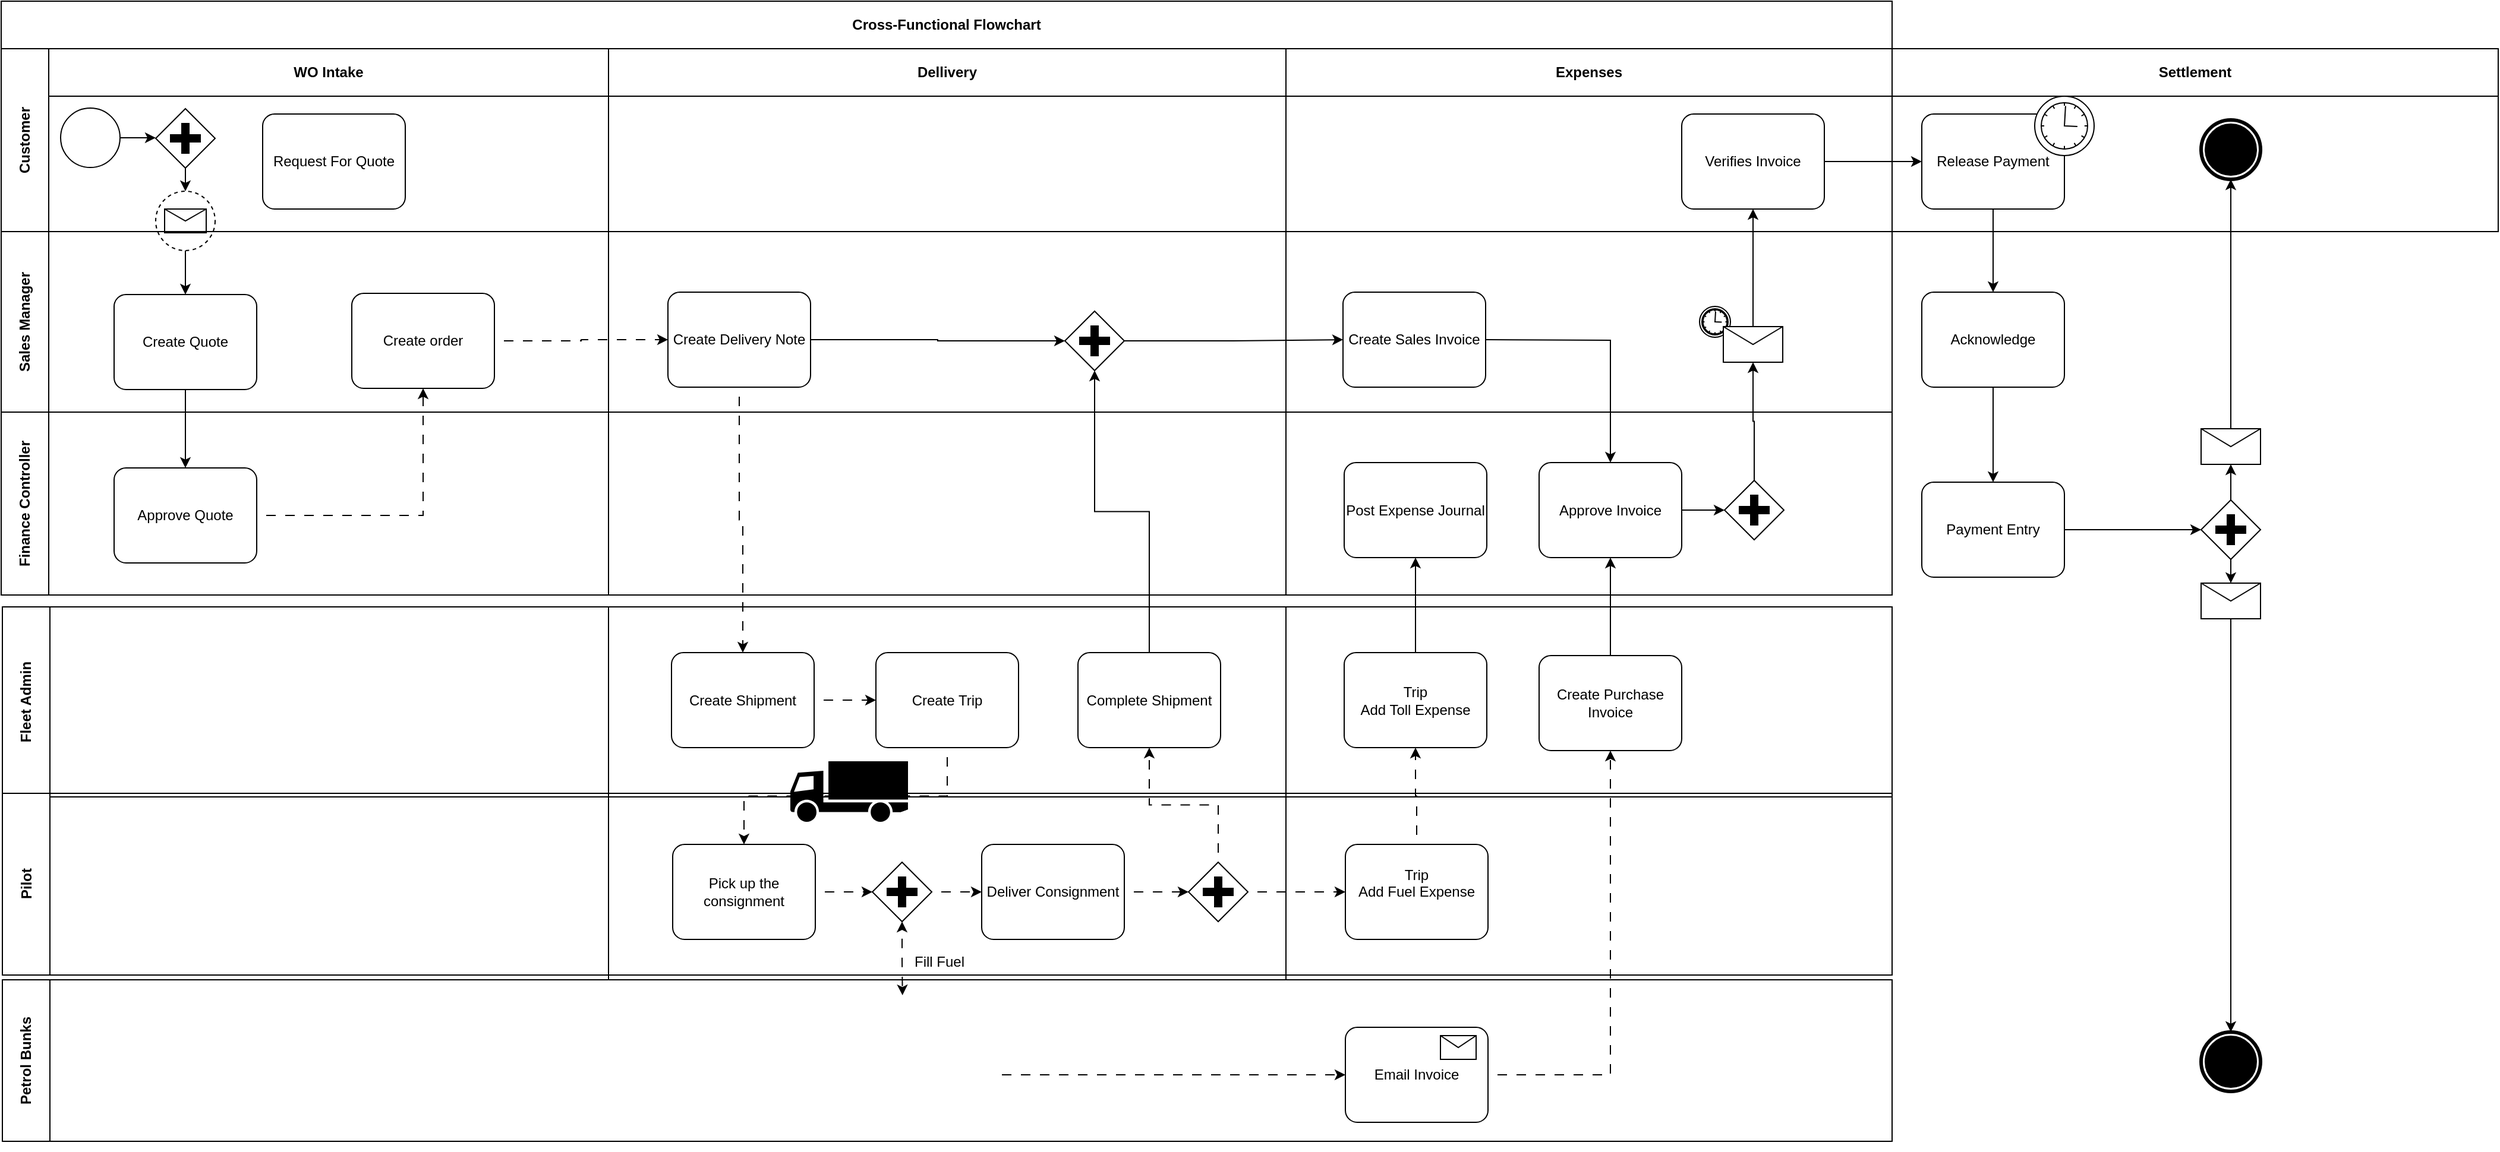 <mxfile version="20.2.2" type="github">
  <diagram id="KQCACBsiRu173Gl-Ky1V" name="Page-1">
    <mxGraphModel dx="1552" dy="877" grid="1" gridSize="10" guides="1" tooltips="1" connect="1" arrows="1" fold="1" page="1" pageScale="1" pageWidth="850" pageHeight="1100" math="0" shadow="0">
      <root>
        <mxCell id="0" />
        <mxCell id="1" parent="0" />
        <mxCell id="vWYxmfNiJoRv-lO960Dk-1" value="Cross-Functional Flowchart" style="shape=table;childLayout=tableLayout;rowLines=0;columnLines=0;startSize=40;html=1;whiteSpace=wrap;collapsible=0;recursiveResize=0;expand=0;pointerEvents=0;fontStyle=1;align=center;" parent="1" vertex="1">
          <mxGeometry x="9" y="50" width="1591" height="500" as="geometry" />
        </mxCell>
        <mxCell id="vWYxmfNiJoRv-lO960Dk-2" value="Customer" style="swimlane;horizontal=0;points=[[0,0.5],[1,0.5]];portConstraint=eastwest;startSize=40;html=1;whiteSpace=wrap;collapsible=0;recursiveResize=0;expand=0;pointerEvents=0;fontStyle=1" parent="vWYxmfNiJoRv-lO960Dk-1" vertex="1">
          <mxGeometry y="40" width="1591" height="154" as="geometry" />
        </mxCell>
        <mxCell id="vWYxmfNiJoRv-lO960Dk-3" value="WO Intake" style="swimlane;connectable=0;startSize=40;html=1;whiteSpace=wrap;collapsible=0;recursiveResize=0;expand=0;pointerEvents=0;" parent="vWYxmfNiJoRv-lO960Dk-2" vertex="1">
          <mxGeometry x="40" width="471" height="154" as="geometry">
            <mxRectangle width="471" height="154" as="alternateBounds" />
          </mxGeometry>
        </mxCell>
        <mxCell id="vWYxmfNiJoRv-lO960Dk-39" style="edgeStyle=orthogonalEdgeStyle;rounded=0;orthogonalLoop=1;jettySize=auto;html=1;exitX=1;exitY=0.5;exitDx=0;exitDy=0;exitPerimeter=0;entryX=0;entryY=0.5;entryDx=0;entryDy=0;entryPerimeter=0;" parent="vWYxmfNiJoRv-lO960Dk-3" source="vWYxmfNiJoRv-lO960Dk-14" target="vWYxmfNiJoRv-lO960Dk-15" edge="1">
          <mxGeometry relative="1" as="geometry" />
        </mxCell>
        <mxCell id="vWYxmfNiJoRv-lO960Dk-14" value="" style="points=[[0.145,0.145,0],[0.5,0,0],[0.855,0.145,0],[1,0.5,0],[0.855,0.855,0],[0.5,1,0],[0.145,0.855,0],[0,0.5,0]];shape=mxgraph.bpmn.event;html=1;verticalLabelPosition=bottom;labelBackgroundColor=#ffffff;verticalAlign=top;align=center;perimeter=ellipsePerimeter;outlineConnect=0;aspect=fixed;outline=standard;symbol=general;" parent="vWYxmfNiJoRv-lO960Dk-3" vertex="1">
          <mxGeometry x="10" y="50" width="50" height="50" as="geometry" />
        </mxCell>
        <mxCell id="vWYxmfNiJoRv-lO960Dk-15" value="" style="points=[[0.25,0.25,0],[0.5,0,0],[0.75,0.25,0],[1,0.5,0],[0.75,0.75,0],[0.5,1,0],[0.25,0.75,0],[0,0.5,0]];shape=mxgraph.bpmn.gateway2;html=1;verticalLabelPosition=bottom;labelBackgroundColor=#ffffff;verticalAlign=top;align=center;perimeter=rhombusPerimeter;outlineConnect=0;outline=none;symbol=none;gwType=parallel;" parent="vWYxmfNiJoRv-lO960Dk-3" vertex="1">
          <mxGeometry x="90" y="50.5" width="50" height="50" as="geometry" />
        </mxCell>
        <mxCell id="vWYxmfNiJoRv-lO960Dk-19" value="Request For Quote" style="points=[[0.25,0,0],[0.5,0,0],[0.75,0,0],[1,0.25,0],[1,0.5,0],[1,0.75,0],[0.75,1,0],[0.5,1,0],[0.25,1,0],[0,0.75,0],[0,0.5,0],[0,0.25,0]];shape=mxgraph.bpmn.task;whiteSpace=wrap;rectStyle=rounded;size=10;taskMarker=abstract;" parent="vWYxmfNiJoRv-lO960Dk-3" vertex="1">
          <mxGeometry x="180" y="55" width="120" height="80" as="geometry" />
        </mxCell>
        <mxCell id="vWYxmfNiJoRv-lO960Dk-17" value="" style="points=[[0.145,0.145,0],[0.5,0,0],[0.855,0.145,0],[1,0.5,0],[0.855,0.855,0],[0.5,1,0],[0.145,0.855,0],[0,0.5,0]];shape=mxgraph.bpmn.event;html=1;verticalLabelPosition=bottom;labelBackgroundColor=#ffffff;verticalAlign=top;align=center;perimeter=ellipsePerimeter;outlineConnect=0;aspect=fixed;outline=eventNonint;symbol=message;" parent="vWYxmfNiJoRv-lO960Dk-3" vertex="1">
          <mxGeometry x="90" y="120" width="50" height="50" as="geometry" />
        </mxCell>
        <mxCell id="vWYxmfNiJoRv-lO960Dk-20" style="edgeStyle=orthogonalEdgeStyle;rounded=0;orthogonalLoop=1;jettySize=auto;html=1;exitX=0.5;exitY=1;exitDx=0;exitDy=0;exitPerimeter=0;entryX=0.5;entryY=0;entryDx=0;entryDy=0;entryPerimeter=0;" parent="vWYxmfNiJoRv-lO960Dk-3" source="vWYxmfNiJoRv-lO960Dk-15" target="vWYxmfNiJoRv-lO960Dk-17" edge="1">
          <mxGeometry relative="1" as="geometry" />
        </mxCell>
        <mxCell id="vWYxmfNiJoRv-lO960Dk-4" value="Dellivery" style="swimlane;connectable=0;startSize=40;html=1;whiteSpace=wrap;collapsible=0;recursiveResize=0;expand=0;pointerEvents=0;" parent="vWYxmfNiJoRv-lO960Dk-2" vertex="1">
          <mxGeometry x="511" width="570" height="154" as="geometry">
            <mxRectangle width="570" height="154" as="alternateBounds" />
          </mxGeometry>
        </mxCell>
        <mxCell id="vWYxmfNiJoRv-lO960Dk-5" value="Expenses" style="swimlane;connectable=0;startSize=40;html=1;whiteSpace=wrap;collapsible=0;recursiveResize=0;expand=0;pointerEvents=0;" parent="vWYxmfNiJoRv-lO960Dk-2" vertex="1">
          <mxGeometry x="1081" width="510" height="154" as="geometry">
            <mxRectangle width="510" height="154" as="alternateBounds" />
          </mxGeometry>
        </mxCell>
        <mxCell id="uZMhd9_ub29U1fFuiPze-58" value="Verifies Invoice" style="points=[[0.25,0,0],[0.5,0,0],[0.75,0,0],[1,0.25,0],[1,0.5,0],[1,0.75,0],[0.75,1,0],[0.5,1,0],[0.25,1,0],[0,0.75,0],[0,0.5,0],[0,0.25,0]];shape=mxgraph.bpmn.task;whiteSpace=wrap;rectStyle=rounded;size=10;taskMarker=abstract;" vertex="1" parent="vWYxmfNiJoRv-lO960Dk-5">
          <mxGeometry x="333" y="55" width="120" height="80" as="geometry" />
        </mxCell>
        <mxCell id="vWYxmfNiJoRv-lO960Dk-6" value="Sales Manager" style="swimlane;horizontal=0;points=[[0,0.5],[1,0.5]];portConstraint=eastwest;startSize=40;html=1;whiteSpace=wrap;collapsible=0;recursiveResize=0;expand=0;pointerEvents=0;" parent="vWYxmfNiJoRv-lO960Dk-1" vertex="1">
          <mxGeometry y="194" width="1591" height="152" as="geometry" />
        </mxCell>
        <mxCell id="vWYxmfNiJoRv-lO960Dk-7" value="" style="swimlane;connectable=0;startSize=0;html=1;whiteSpace=wrap;collapsible=0;recursiveResize=0;expand=0;pointerEvents=0;" parent="vWYxmfNiJoRv-lO960Dk-6" vertex="1">
          <mxGeometry x="40" width="471" height="152" as="geometry">
            <mxRectangle width="471" height="152" as="alternateBounds" />
          </mxGeometry>
        </mxCell>
        <mxCell id="vWYxmfNiJoRv-lO960Dk-21" value="Create Quote" style="points=[[0.25,0,0],[0.5,0,0],[0.75,0,0],[1,0.25,0],[1,0.5,0],[1,0.75,0],[0.75,1,0],[0.5,1,0],[0.25,1,0],[0,0.75,0],[0,0.5,0],[0,0.25,0]];shape=mxgraph.bpmn.task;whiteSpace=wrap;rectStyle=rounded;size=10;taskMarker=abstract;" parent="vWYxmfNiJoRv-lO960Dk-7" vertex="1">
          <mxGeometry x="55" y="53" width="120" height="80" as="geometry" />
        </mxCell>
        <mxCell id="vWYxmfNiJoRv-lO960Dk-27" value="Create order" style="points=[[0.25,0,0],[0.5,0,0],[0.75,0,0],[1,0.25,0],[1,0.5,0],[1,0.75,0],[0.75,1,0],[0.5,1,0],[0.25,1,0],[0,0.75,0],[0,0.5,0],[0,0.25,0]];shape=mxgraph.bpmn.task;whiteSpace=wrap;rectStyle=rounded;size=10;taskMarker=abstract;" parent="vWYxmfNiJoRv-lO960Dk-7" vertex="1">
          <mxGeometry x="255" y="52" width="120" height="80" as="geometry" />
        </mxCell>
        <mxCell id="vWYxmfNiJoRv-lO960Dk-8" value="" style="swimlane;connectable=0;startSize=0;html=1;whiteSpace=wrap;collapsible=0;recursiveResize=0;expand=0;pointerEvents=0;" parent="vWYxmfNiJoRv-lO960Dk-6" vertex="1">
          <mxGeometry x="511" width="570" height="152" as="geometry">
            <mxRectangle width="570" height="152" as="alternateBounds" />
          </mxGeometry>
        </mxCell>
        <mxCell id="uZMhd9_ub29U1fFuiPze-42" style="edgeStyle=orthogonalEdgeStyle;rounded=0;orthogonalLoop=1;jettySize=auto;html=1;exitX=1;exitY=0.5;exitDx=0;exitDy=0;exitPerimeter=0;entryX=0;entryY=0.5;entryDx=0;entryDy=0;entryPerimeter=0;startArrow=none;startFill=0;" edge="1" parent="vWYxmfNiJoRv-lO960Dk-8" source="vWYxmfNiJoRv-lO960Dk-29" target="uZMhd9_ub29U1fFuiPze-40">
          <mxGeometry relative="1" as="geometry" />
        </mxCell>
        <mxCell id="vWYxmfNiJoRv-lO960Dk-29" value="Create Delivery Note" style="points=[[0.25,0,0],[0.5,0,0],[0.75,0,0],[1,0.25,0],[1,0.5,0],[1,0.75,0],[0.75,1,0],[0.5,1,0],[0.25,1,0],[0,0.75,0],[0,0.5,0],[0,0.25,0]];shape=mxgraph.bpmn.task;whiteSpace=wrap;rectStyle=rounded;size=10;taskMarker=abstract;" parent="vWYxmfNiJoRv-lO960Dk-8" vertex="1">
          <mxGeometry x="50" y="51" width="120" height="80" as="geometry" />
        </mxCell>
        <mxCell id="uZMhd9_ub29U1fFuiPze-40" value="" style="points=[[0.25,0.25,0],[0.5,0,0],[0.75,0.25,0],[1,0.5,0],[0.75,0.75,0],[0.5,1,0],[0.25,0.75,0],[0,0.5,0]];shape=mxgraph.bpmn.gateway2;html=1;verticalLabelPosition=bottom;labelBackgroundColor=#ffffff;verticalAlign=top;align=center;perimeter=rhombusPerimeter;outlineConnect=0;outline=none;symbol=none;gwType=parallel;" vertex="1" parent="vWYxmfNiJoRv-lO960Dk-8">
          <mxGeometry x="384" y="67" width="50" height="50" as="geometry" />
        </mxCell>
        <mxCell id="vWYxmfNiJoRv-lO960Dk-9" value="" style="swimlane;connectable=0;startSize=0;html=1;whiteSpace=wrap;collapsible=0;recursiveResize=0;expand=0;pointerEvents=0;" parent="vWYxmfNiJoRv-lO960Dk-6" vertex="1">
          <mxGeometry x="1081" width="510" height="152" as="geometry">
            <mxRectangle width="510" height="152" as="alternateBounds" />
          </mxGeometry>
        </mxCell>
        <mxCell id="uZMhd9_ub29U1fFuiPze-52" value="" style="points=[[0.145,0.145,0],[0.5,0,0],[0.855,0.145,0],[1,0.5,0],[0.855,0.855,0],[0.5,1,0],[0.145,0.855,0],[0,0.5,0]];shape=mxgraph.bpmn.event;html=1;verticalLabelPosition=bottom;labelBackgroundColor=#ffffff;verticalAlign=top;align=center;perimeter=ellipsePerimeter;outlineConnect=0;aspect=fixed;outline=catching;symbol=timer;" vertex="1" parent="vWYxmfNiJoRv-lO960Dk-9">
          <mxGeometry x="348" y="63" width="26" height="26" as="geometry" />
        </mxCell>
        <mxCell id="uZMhd9_ub29U1fFuiPze-56" value="" style="shape=message;html=1;whiteSpace=wrap;html=1;outlineConnect=0;" vertex="1" parent="vWYxmfNiJoRv-lO960Dk-9">
          <mxGeometry x="368" y="80" width="50" height="30" as="geometry" />
        </mxCell>
        <mxCell id="vWYxmfNiJoRv-lO960Dk-30" value="" style="edgeStyle=orthogonalEdgeStyle;rounded=0;orthogonalLoop=1;jettySize=auto;html=1;flowAnimation=1;" parent="vWYxmfNiJoRv-lO960Dk-6" source="vWYxmfNiJoRv-lO960Dk-27" target="vWYxmfNiJoRv-lO960Dk-29" edge="1">
          <mxGeometry relative="1" as="geometry" />
        </mxCell>
        <mxCell id="vWYxmfNiJoRv-lO960Dk-10" value="Finance Controller" style="swimlane;horizontal=0;points=[[0,0.5],[1,0.5]];portConstraint=eastwest;startSize=40;html=1;whiteSpace=wrap;collapsible=0;recursiveResize=0;expand=0;pointerEvents=0;" parent="vWYxmfNiJoRv-lO960Dk-1" vertex="1">
          <mxGeometry y="346" width="1591" height="154" as="geometry" />
        </mxCell>
        <mxCell id="vWYxmfNiJoRv-lO960Dk-11" value="" style="swimlane;connectable=0;startSize=0;html=1;whiteSpace=wrap;collapsible=0;recursiveResize=0;expand=0;pointerEvents=0;" parent="vWYxmfNiJoRv-lO960Dk-10" vertex="1">
          <mxGeometry x="40" width="471" height="154" as="geometry">
            <mxRectangle width="471" height="154" as="alternateBounds" />
          </mxGeometry>
        </mxCell>
        <mxCell id="vWYxmfNiJoRv-lO960Dk-24" value="Approve Quote" style="points=[[0.25,0,0],[0.5,0,0],[0.75,0,0],[1,0.25,0],[1,0.5,0],[1,0.75,0],[0.75,1,0],[0.5,1,0],[0.25,1,0],[0,0.75,0],[0,0.5,0],[0,0.25,0]];shape=mxgraph.bpmn.task;whiteSpace=wrap;rectStyle=rounded;size=10;taskMarker=abstract;" parent="vWYxmfNiJoRv-lO960Dk-11" vertex="1">
          <mxGeometry x="55" y="47" width="120" height="80" as="geometry" />
        </mxCell>
        <mxCell id="vWYxmfNiJoRv-lO960Dk-12" value="" style="swimlane;connectable=0;startSize=0;html=1;whiteSpace=wrap;collapsible=0;recursiveResize=0;expand=0;pointerEvents=0;" parent="vWYxmfNiJoRv-lO960Dk-10" vertex="1">
          <mxGeometry x="511" width="570" height="154" as="geometry">
            <mxRectangle width="570" height="154" as="alternateBounds" />
          </mxGeometry>
        </mxCell>
        <mxCell id="vWYxmfNiJoRv-lO960Dk-13" value="" style="swimlane;connectable=0;startSize=0;html=1;whiteSpace=wrap;collapsible=0;recursiveResize=0;expand=0;pointerEvents=0;" parent="vWYxmfNiJoRv-lO960Dk-10" vertex="1">
          <mxGeometry x="1081" width="510" height="154" as="geometry">
            <mxRectangle width="510" height="154" as="alternateBounds" />
          </mxGeometry>
        </mxCell>
        <mxCell id="uZMhd9_ub29U1fFuiPze-54" style="edgeStyle=orthogonalEdgeStyle;rounded=0;orthogonalLoop=1;jettySize=auto;html=1;exitX=1;exitY=0.5;exitDx=0;exitDy=0;exitPerimeter=0;entryX=0;entryY=0.5;entryDx=0;entryDy=0;entryPerimeter=0;startArrow=none;startFill=0;" edge="1" parent="vWYxmfNiJoRv-lO960Dk-13" source="uZMhd9_ub29U1fFuiPze-33" target="uZMhd9_ub29U1fFuiPze-53">
          <mxGeometry relative="1" as="geometry" />
        </mxCell>
        <mxCell id="uZMhd9_ub29U1fFuiPze-33" value="Approve Invoice" style="points=[[0.25,0,0],[0.5,0,0],[0.75,0,0],[1,0.25,0],[1,0.5,0],[1,0.75,0],[0.75,1,0],[0.5,1,0],[0.25,1,0],[0,0.75,0],[0,0.5,0],[0,0.25,0]];shape=mxgraph.bpmn.task;whiteSpace=wrap;rectStyle=rounded;size=10;taskMarker=abstract;" vertex="1" parent="vWYxmfNiJoRv-lO960Dk-13">
          <mxGeometry x="213" y="42.5" width="120" height="80" as="geometry" />
        </mxCell>
        <mxCell id="uZMhd9_ub29U1fFuiPze-48" value="" style="shape=image;html=1;verticalAlign=top;verticalLabelPosition=bottom;labelBackgroundColor=#ffffff;imageAspect=0;aspect=fixed;image=https://cdn4.iconfinder.com/data/icons/ui-office/512/User_Interface-50-128.png" vertex="1" parent="vWYxmfNiJoRv-lO960Dk-13">
          <mxGeometry x="296" y="47" width="27" height="27" as="geometry" />
        </mxCell>
        <mxCell id="uZMhd9_ub29U1fFuiPze-53" value="" style="points=[[0.25,0.25,0],[0.5,0,0],[0.75,0.25,0],[1,0.5,0],[0.75,0.75,0],[0.5,1,0],[0.25,0.75,0],[0,0.5,0]];shape=mxgraph.bpmn.gateway2;html=1;verticalLabelPosition=bottom;labelBackgroundColor=#ffffff;verticalAlign=top;align=center;perimeter=rhombusPerimeter;outlineConnect=0;outline=none;symbol=none;gwType=parallel;" vertex="1" parent="vWYxmfNiJoRv-lO960Dk-13">
          <mxGeometry x="369" y="57.5" width="50" height="50" as="geometry" />
        </mxCell>
        <mxCell id="vWYxmfNiJoRv-lO960Dk-28" value="" style="edgeStyle=orthogonalEdgeStyle;rounded=0;orthogonalLoop=1;jettySize=auto;html=1;fixDash=0;flowAnimation=1;" parent="vWYxmfNiJoRv-lO960Dk-1" source="vWYxmfNiJoRv-lO960Dk-24" target="vWYxmfNiJoRv-lO960Dk-27" edge="1">
          <mxGeometry relative="1" as="geometry" />
        </mxCell>
        <mxCell id="vWYxmfNiJoRv-lO960Dk-31" style="edgeStyle=orthogonalEdgeStyle;rounded=0;orthogonalLoop=1;jettySize=auto;html=1;exitX=0.5;exitY=1;exitDx=0;exitDy=0;exitPerimeter=0;entryX=0.5;entryY=0;entryDx=0;entryDy=0;entryPerimeter=0;" parent="vWYxmfNiJoRv-lO960Dk-1" source="vWYxmfNiJoRv-lO960Dk-21" target="vWYxmfNiJoRv-lO960Dk-24" edge="1">
          <mxGeometry relative="1" as="geometry" />
        </mxCell>
        <mxCell id="vWYxmfNiJoRv-lO960Dk-38" style="edgeStyle=orthogonalEdgeStyle;rounded=0;orthogonalLoop=1;jettySize=auto;html=1;exitX=0.5;exitY=1;exitDx=0;exitDy=0;exitPerimeter=0;entryX=0.5;entryY=0;entryDx=0;entryDy=0;entryPerimeter=0;" parent="vWYxmfNiJoRv-lO960Dk-1" source="vWYxmfNiJoRv-lO960Dk-17" target="vWYxmfNiJoRv-lO960Dk-21" edge="1">
          <mxGeometry relative="1" as="geometry" />
        </mxCell>
        <mxCell id="uZMhd9_ub29U1fFuiPze-57" style="edgeStyle=orthogonalEdgeStyle;rounded=0;orthogonalLoop=1;jettySize=auto;html=1;exitX=0.5;exitY=0;exitDx=0;exitDy=0;exitPerimeter=0;entryX=0.5;entryY=1;entryDx=0;entryDy=0;startArrow=none;startFill=0;" edge="1" parent="vWYxmfNiJoRv-lO960Dk-1" source="uZMhd9_ub29U1fFuiPze-53" target="uZMhd9_ub29U1fFuiPze-56">
          <mxGeometry relative="1" as="geometry" />
        </mxCell>
        <mxCell id="uZMhd9_ub29U1fFuiPze-59" style="edgeStyle=orthogonalEdgeStyle;rounded=0;orthogonalLoop=1;jettySize=auto;html=1;exitX=0.5;exitY=0;exitDx=0;exitDy=0;entryX=0.5;entryY=1;entryDx=0;entryDy=0;entryPerimeter=0;startArrow=none;startFill=0;" edge="1" parent="vWYxmfNiJoRv-lO960Dk-1" source="uZMhd9_ub29U1fFuiPze-56" target="uZMhd9_ub29U1fFuiPze-58">
          <mxGeometry relative="1" as="geometry" />
        </mxCell>
        <mxCell id="vWYxmfNiJoRv-lO960Dk-32" value="Fleet Admin" style="swimlane;horizontal=0;points=[[0,0.5],[1,0.5]];portConstraint=eastwest;startSize=40;html=1;whiteSpace=wrap;collapsible=0;recursiveResize=0;expand=0;pointerEvents=0;" parent="1" vertex="1">
          <mxGeometry x="10" y="560" width="1590" height="160" as="geometry" />
        </mxCell>
        <mxCell id="vWYxmfNiJoRv-lO960Dk-35" value="" style="swimlane;connectable=0;startSize=0;html=1;whiteSpace=wrap;collapsible=0;recursiveResize=0;expand=0;pointerEvents=0;" parent="vWYxmfNiJoRv-lO960Dk-32" vertex="1">
          <mxGeometry x="510" width="570" height="157" as="geometry">
            <mxRectangle width="396" height="157" as="alternateBounds" />
          </mxGeometry>
        </mxCell>
        <mxCell id="vWYxmfNiJoRv-lO960Dk-34" value="Create Shipment" style="points=[[0.25,0,0],[0.5,0,0],[0.75,0,0],[1,0.25,0],[1,0.5,0],[1,0.75,0],[0.75,1,0],[0.5,1,0],[0.25,1,0],[0,0.75,0],[0,0.5,0],[0,0.25,0]];shape=mxgraph.bpmn.task;whiteSpace=wrap;rectStyle=rounded;size=10;taskMarker=abstract;" parent="vWYxmfNiJoRv-lO960Dk-35" vertex="1">
          <mxGeometry x="53" y="38.5" width="120" height="80" as="geometry" />
        </mxCell>
        <mxCell id="uZMhd9_ub29U1fFuiPze-6" value="" style="shape=mxgraph.signs.transportation.truck_1;html=1;pointerEvents=1;fillColor=#000000;strokeColor=none;verticalLabelPosition=bottom;verticalAlign=top;align=center;" vertex="1" parent="vWYxmfNiJoRv-lO960Dk-35">
          <mxGeometry x="153" y="130" width="99" height="51" as="geometry" />
        </mxCell>
        <mxCell id="vWYxmfNiJoRv-lO960Dk-40" value="Create Trip" style="points=[[0.25,0,0],[0.5,0,0],[0.75,0,0],[1,0.25,0],[1,0.5,0],[1,0.75,0],[0.75,1,0],[0.5,1,0],[0.25,1,0],[0,0.75,0],[0,0.5,0],[0,0.25,0]];shape=mxgraph.bpmn.task;whiteSpace=wrap;rectStyle=rounded;size=10;taskMarker=abstract;" parent="vWYxmfNiJoRv-lO960Dk-35" vertex="1">
          <mxGeometry x="225" y="38.5" width="120" height="80" as="geometry" />
        </mxCell>
        <mxCell id="vWYxmfNiJoRv-lO960Dk-41" value="" style="edgeStyle=orthogonalEdgeStyle;rounded=0;orthogonalLoop=1;jettySize=auto;html=1;flowAnimation=1;" parent="vWYxmfNiJoRv-lO960Dk-35" source="vWYxmfNiJoRv-lO960Dk-34" target="vWYxmfNiJoRv-lO960Dk-40" edge="1">
          <mxGeometry relative="1" as="geometry" />
        </mxCell>
        <mxCell id="uZMhd9_ub29U1fFuiPze-12" value="Complete Shipment" style="points=[[0.25,0,0],[0.5,0,0],[0.75,0,0],[1,0.25,0],[1,0.5,0],[1,0.75,0],[0.75,1,0],[0.5,1,0],[0.25,1,0],[0,0.75,0],[0,0.5,0],[0,0.25,0]];shape=mxgraph.bpmn.task;whiteSpace=wrap;rectStyle=rounded;size=10;taskMarker=abstract;" vertex="1" parent="vWYxmfNiJoRv-lO960Dk-35">
          <mxGeometry x="395" y="38.5" width="120" height="80" as="geometry" />
        </mxCell>
        <mxCell id="uZMhd9_ub29U1fFuiPze-8" value="" style="shape=image;html=1;verticalAlign=top;verticalLabelPosition=bottom;labelBackgroundColor=#ffffff;imageAspect=0;aspect=fixed;image=https://cdn4.iconfinder.com/data/icons/app-custom-ui-1/48/Check_circle-128.png" vertex="1" parent="vWYxmfNiJoRv-lO960Dk-35">
          <mxGeometry x="474.5" y="45" width="26.5" height="26.5" as="geometry" />
        </mxCell>
        <mxCell id="uZMhd9_ub29U1fFuiPze-25" value="Create Purchase Invoice" style="points=[[0.25,0,0],[0.5,0,0],[0.75,0,0],[1,0.25,0],[1,0.5,0],[1,0.75,0],[0.75,1,0],[0.5,1,0],[0.25,1,0],[0,0.75,0],[0,0.5,0],[0,0.25,0]];shape=mxgraph.bpmn.task;whiteSpace=wrap;rectStyle=rounded;size=10;taskMarker=abstract;" vertex="1" parent="vWYxmfNiJoRv-lO960Dk-32">
          <mxGeometry x="1293" y="41" width="120" height="80" as="geometry" />
        </mxCell>
        <mxCell id="uZMhd9_ub29U1fFuiPze-29" value="" style="shape=image;html=1;verticalAlign=top;verticalLabelPosition=bottom;labelBackgroundColor=#ffffff;imageAspect=0;aspect=fixed;image=https://cdn0.iconfinder.com/data/icons/basic-e-commerce-line-color/48/Receipt-128.png" vertex="1" parent="vWYxmfNiJoRv-lO960Dk-32">
          <mxGeometry x="1370" y="41" width="31" height="31" as="geometry" />
        </mxCell>
        <mxCell id="uZMhd9_ub29U1fFuiPze-30" value="Trip&#xa;Add Toll Expense" style="points=[[0.25,0,0],[0.5,0,0],[0.75,0,0],[1,0.25,0],[1,0.5,0],[1,0.75,0],[0.75,1,0],[0.5,1,0],[0.25,1,0],[0,0.75,0],[0,0.5,0],[0,0.25,0]];shape=mxgraph.bpmn.task;whiteSpace=wrap;rectStyle=rounded;size=10;taskMarker=abstract;" vertex="1" parent="vWYxmfNiJoRv-lO960Dk-32">
          <mxGeometry x="1129" y="38.5" width="120" height="80" as="geometry" />
        </mxCell>
        <mxCell id="uZMhd9_ub29U1fFuiPze-47" value="" style="shape=image;html=1;verticalAlign=top;verticalLabelPosition=bottom;labelBackgroundColor=#ffffff;imageAspect=0;aspect=fixed;image=https://cdn0.iconfinder.com/data/icons/google-material-design-3-0/48/ic_toll_48px-128.png" vertex="1" parent="vWYxmfNiJoRv-lO960Dk-32">
          <mxGeometry x="1213" y="41" width="29" height="29" as="geometry" />
        </mxCell>
        <mxCell id="vWYxmfNiJoRv-lO960Dk-37" style="edgeStyle=orthogonalEdgeStyle;rounded=0;orthogonalLoop=1;jettySize=auto;html=1;exitX=0.5;exitY=1;exitDx=0;exitDy=0;exitPerimeter=0;entryX=0.5;entryY=0;entryDx=0;entryDy=0;entryPerimeter=0;flowAnimation=1;" parent="1" source="vWYxmfNiJoRv-lO960Dk-29" target="vWYxmfNiJoRv-lO960Dk-34" edge="1">
          <mxGeometry relative="1" as="geometry" />
        </mxCell>
        <mxCell id="vWYxmfNiJoRv-lO960Dk-48" style="edgeStyle=orthogonalEdgeStyle;rounded=0;orthogonalLoop=1;jettySize=auto;html=1;exitX=0.5;exitY=1;exitDx=0;exitDy=0;exitPerimeter=0;entryX=0.5;entryY=0;entryDx=0;entryDy=0;entryPerimeter=0;flowAnimation=1;" parent="1" source="vWYxmfNiJoRv-lO960Dk-40" target="vWYxmfNiJoRv-lO960Dk-46" edge="1">
          <mxGeometry relative="1" as="geometry" />
        </mxCell>
        <mxCell id="vWYxmfNiJoRv-lO960Dk-43" value="Pilot" style="swimlane;horizontal=0;points=[[0,0.5],[1,0.5]];portConstraint=eastwest;startSize=40;html=1;whiteSpace=wrap;collapsible=0;recursiveResize=0;expand=0;pointerEvents=0;" parent="1" vertex="1">
          <mxGeometry x="10" y="717" width="1590" height="153" as="geometry" />
        </mxCell>
        <mxCell id="vWYxmfNiJoRv-lO960Dk-45" value="" style="swimlane;connectable=0;startSize=0;html=1;whiteSpace=wrap;collapsible=0;recursiveResize=0;expand=0;pointerEvents=0;" parent="vWYxmfNiJoRv-lO960Dk-43" vertex="1">
          <mxGeometry x="510" width="570" height="157" as="geometry">
            <mxRectangle width="396" height="157" as="alternateBounds" />
          </mxGeometry>
        </mxCell>
        <mxCell id="uZMhd9_ub29U1fFuiPze-3" style="edgeStyle=orthogonalEdgeStyle;rounded=0;orthogonalLoop=1;jettySize=auto;html=1;exitX=1;exitY=0.5;exitDx=0;exitDy=0;exitPerimeter=0;entryX=0;entryY=0.5;entryDx=0;entryDy=0;entryPerimeter=0;flowAnimation=1;" edge="1" parent="vWYxmfNiJoRv-lO960Dk-45" source="vWYxmfNiJoRv-lO960Dk-46" target="uZMhd9_ub29U1fFuiPze-1">
          <mxGeometry relative="1" as="geometry" />
        </mxCell>
        <mxCell id="vWYxmfNiJoRv-lO960Dk-46" value="Pick up the consignment" style="points=[[0.25,0,0],[0.5,0,0],[0.75,0,0],[1,0.25,0],[1,0.5,0],[1,0.75,0],[0.75,1,0],[0.5,1,0],[0.25,1,0],[0,0.75,0],[0,0.5,0],[0,0.25,0]];shape=mxgraph.bpmn.task;whiteSpace=wrap;rectStyle=rounded;size=10;taskMarker=abstract;" parent="vWYxmfNiJoRv-lO960Dk-45" vertex="1">
          <mxGeometry x="54" y="43" width="120" height="80" as="geometry" />
        </mxCell>
        <mxCell id="uZMhd9_ub29U1fFuiPze-4" style="edgeStyle=orthogonalEdgeStyle;rounded=0;orthogonalLoop=1;jettySize=auto;html=1;exitX=1;exitY=0.5;exitDx=0;exitDy=0;exitPerimeter=0;flowAnimation=1;" edge="1" parent="vWYxmfNiJoRv-lO960Dk-45" source="uZMhd9_ub29U1fFuiPze-1" target="vWYxmfNiJoRv-lO960Dk-49">
          <mxGeometry relative="1" as="geometry" />
        </mxCell>
        <mxCell id="uZMhd9_ub29U1fFuiPze-1" value="" style="points=[[0.25,0.25,0],[0.5,0,0],[0.75,0.25,0],[1,0.5,0],[0.75,0.75,0],[0.5,1,0],[0.25,0.75,0],[0,0.5,0]];shape=mxgraph.bpmn.gateway2;html=1;verticalLabelPosition=bottom;labelBackgroundColor=#ffffff;verticalAlign=top;align=center;perimeter=rhombusPerimeter;outlineConnect=0;outline=none;symbol=none;gwType=parallel;" vertex="1" parent="vWYxmfNiJoRv-lO960Dk-45">
          <mxGeometry x="222" y="58" width="50" height="50" as="geometry" />
        </mxCell>
        <mxCell id="uZMhd9_ub29U1fFuiPze-15" style="edgeStyle=orthogonalEdgeStyle;rounded=0;orthogonalLoop=1;jettySize=auto;html=1;exitX=1;exitY=0.5;exitDx=0;exitDy=0;exitPerimeter=0;entryX=0;entryY=0.5;entryDx=0;entryDy=0;entryPerimeter=0;startArrow=none;startFill=0;flowAnimation=1;" edge="1" parent="vWYxmfNiJoRv-lO960Dk-45" source="vWYxmfNiJoRv-lO960Dk-49" target="uZMhd9_ub29U1fFuiPze-11">
          <mxGeometry relative="1" as="geometry" />
        </mxCell>
        <mxCell id="vWYxmfNiJoRv-lO960Dk-49" value="Deliver Consignment" style="points=[[0.25,0,0],[0.5,0,0],[0.75,0,0],[1,0.25,0],[1,0.5,0],[1,0.75,0],[0.75,1,0],[0.5,1,0],[0.25,1,0],[0,0.75,0],[0,0.5,0],[0,0.25,0]];shape=mxgraph.bpmn.task;whiteSpace=wrap;rectStyle=rounded;size=10;taskMarker=abstract;" parent="vWYxmfNiJoRv-lO960Dk-45" vertex="1">
          <mxGeometry x="314" y="43" width="120" height="80" as="geometry" />
        </mxCell>
        <mxCell id="uZMhd9_ub29U1fFuiPze-7" value="Fill Fuel" style="text;html=1;align=center;verticalAlign=middle;resizable=0;points=[];autosize=1;strokeColor=none;fillColor=none;" vertex="1" parent="vWYxmfNiJoRv-lO960Dk-45">
          <mxGeometry x="243" y="127" width="70" height="30" as="geometry" />
        </mxCell>
        <mxCell id="uZMhd9_ub29U1fFuiPze-11" value="" style="points=[[0.25,0.25,0],[0.5,0,0],[0.75,0.25,0],[1,0.5,0],[0.75,0.75,0],[0.5,1,0],[0.25,0.75,0],[0,0.5,0]];shape=mxgraph.bpmn.gateway2;html=1;verticalLabelPosition=bottom;labelBackgroundColor=#ffffff;verticalAlign=top;align=center;perimeter=rhombusPerimeter;outlineConnect=0;outline=none;symbol=none;gwType=parallel;" vertex="1" parent="vWYxmfNiJoRv-lO960Dk-45">
          <mxGeometry x="488" y="58" width="50" height="50" as="geometry" />
        </mxCell>
        <mxCell id="uZMhd9_ub29U1fFuiPze-9" value="Trip&#xa;Add Fuel Expense&#xa;" style="points=[[0.25,0,0],[0.5,0,0],[0.75,0,0],[1,0.25,0],[1,0.5,0],[1,0.75,0],[0.75,1,0],[0.5,1,0],[0.25,1,0],[0,0.75,0],[0,0.5,0],[0,0.25,0]];shape=mxgraph.bpmn.task;whiteSpace=wrap;rectStyle=rounded;size=10;taskMarker=abstract;" vertex="1" parent="vWYxmfNiJoRv-lO960Dk-43">
          <mxGeometry x="1130" y="43" width="120" height="80" as="geometry" />
        </mxCell>
        <mxCell id="uZMhd9_ub29U1fFuiPze-32" style="edgeStyle=orthogonalEdgeStyle;rounded=0;orthogonalLoop=1;jettySize=auto;html=1;exitX=1;exitY=0.5;exitDx=0;exitDy=0;exitPerimeter=0;entryX=0;entryY=0.5;entryDx=0;entryDy=0;entryPerimeter=0;startArrow=none;startFill=0;flowAnimation=1;" edge="1" parent="vWYxmfNiJoRv-lO960Dk-43" source="uZMhd9_ub29U1fFuiPze-11" target="uZMhd9_ub29U1fFuiPze-9">
          <mxGeometry relative="1" as="geometry" />
        </mxCell>
        <mxCell id="vWYxmfNiJoRv-lO960Dk-58" value="Petrol Bunks" style="swimlane;horizontal=0;points=[[0,0.5],[1,0.5]];portConstraint=eastwest;startSize=40;html=1;whiteSpace=wrap;collapsible=0;recursiveResize=0;expand=0;pointerEvents=0;" parent="1" vertex="1">
          <mxGeometry x="10" y="874" width="1590" height="136" as="geometry" />
        </mxCell>
        <mxCell id="uZMhd9_ub29U1fFuiPze-22" value="Email Invoice" style="points=[[0.25,0,0],[0.5,0,0],[0.75,0,0],[1,0.25,0],[1,0.5,0],[1,0.75,0],[0.75,1,0],[0.5,1,0],[0.25,1,0],[0,0.75,0],[0,0.5,0],[0,0.25,0]];shape=mxgraph.bpmn.task;whiteSpace=wrap;rectStyle=rounded;size=10;taskMarker=abstract;" vertex="1" parent="vWYxmfNiJoRv-lO960Dk-58">
          <mxGeometry x="1130" y="40" width="120" height="80" as="geometry" />
        </mxCell>
        <mxCell id="uZMhd9_ub29U1fFuiPze-23" value="" style="shape=message;html=1;whiteSpace=wrap;html=1;outlineConnect=0;" vertex="1" parent="vWYxmfNiJoRv-lO960Dk-58">
          <mxGeometry x="1210" y="47" width="30" height="20" as="geometry" />
        </mxCell>
        <mxCell id="uZMhd9_ub29U1fFuiPze-5" style="edgeStyle=orthogonalEdgeStyle;rounded=0;orthogonalLoop=1;jettySize=auto;html=1;exitX=0.5;exitY=1;exitDx=0;exitDy=0;exitPerimeter=0;startArrow=classic;startFill=1;flowAnimation=1;entryX=0.409;entryY=-0.023;entryDx=0;entryDy=0;entryPerimeter=0;" edge="1" parent="1" source="uZMhd9_ub29U1fFuiPze-1" target="uZMhd9_ub29U1fFuiPze-10">
          <mxGeometry relative="1" as="geometry">
            <mxPoint x="694.56" y="890" as="targetPoint" />
          </mxGeometry>
        </mxCell>
        <mxCell id="uZMhd9_ub29U1fFuiPze-24" style="edgeStyle=orthogonalEdgeStyle;rounded=0;orthogonalLoop=1;jettySize=auto;html=1;exitX=1;exitY=0.5;exitDx=0;exitDy=0;entryX=0;entryY=0.5;entryDx=0;entryDy=0;entryPerimeter=0;startArrow=none;startFill=0;flowAnimation=1;" edge="1" parent="1" source="uZMhd9_ub29U1fFuiPze-10" target="uZMhd9_ub29U1fFuiPze-22">
          <mxGeometry relative="1" as="geometry" />
        </mxCell>
        <mxCell id="uZMhd9_ub29U1fFuiPze-10" value="" style="shape=image;html=1;verticalAlign=top;verticalLabelPosition=bottom;labelBackgroundColor=#ffffff;imageAspect=0;aspect=fixed;image=https://cdn2.iconfinder.com/data/icons/maki/100/fuel-128.png" vertex="1" parent="1">
          <mxGeometry x="715" y="890" width="128" height="128" as="geometry" />
        </mxCell>
        <mxCell id="uZMhd9_ub29U1fFuiPze-14" style="edgeStyle=orthogonalEdgeStyle;rounded=0;orthogonalLoop=1;jettySize=auto;html=1;exitX=0.5;exitY=0;exitDx=0;exitDy=0;exitPerimeter=0;entryX=0.5;entryY=1;entryDx=0;entryDy=0;entryPerimeter=0;startArrow=none;startFill=0;flowAnimation=1;" edge="1" parent="1" source="uZMhd9_ub29U1fFuiPze-11" target="uZMhd9_ub29U1fFuiPze-12">
          <mxGeometry relative="1" as="geometry" />
        </mxCell>
        <mxCell id="uZMhd9_ub29U1fFuiPze-26" value="" style="edgeStyle=orthogonalEdgeStyle;rounded=0;orthogonalLoop=1;jettySize=auto;html=1;startArrow=none;startFill=0;flowAnimation=1;" edge="1" parent="1" source="uZMhd9_ub29U1fFuiPze-22" target="uZMhd9_ub29U1fFuiPze-25">
          <mxGeometry relative="1" as="geometry" />
        </mxCell>
        <mxCell id="uZMhd9_ub29U1fFuiPze-31" value="" style="edgeStyle=orthogonalEdgeStyle;rounded=0;orthogonalLoop=1;jettySize=auto;html=1;startArrow=none;startFill=0;flowAnimation=1;" edge="1" parent="1" source="uZMhd9_ub29U1fFuiPze-9" target="uZMhd9_ub29U1fFuiPze-30">
          <mxGeometry relative="1" as="geometry" />
        </mxCell>
        <mxCell id="uZMhd9_ub29U1fFuiPze-34" value="" style="edgeStyle=orthogonalEdgeStyle;rounded=0;orthogonalLoop=1;jettySize=auto;html=1;startArrow=none;startFill=0;" edge="1" parent="1" source="uZMhd9_ub29U1fFuiPze-25" target="uZMhd9_ub29U1fFuiPze-33">
          <mxGeometry relative="1" as="geometry" />
        </mxCell>
        <mxCell id="uZMhd9_ub29U1fFuiPze-35" value="Post Expense Journal" style="points=[[0.25,0,0],[0.5,0,0],[0.75,0,0],[1,0.25,0],[1,0.5,0],[1,0.75,0],[0.75,1,0],[0.5,1,0],[0.25,1,0],[0,0.75,0],[0,0.5,0],[0,0.25,0]];shape=mxgraph.bpmn.task;whiteSpace=wrap;rectStyle=rounded;size=10;taskMarker=abstract;" vertex="1" parent="1">
          <mxGeometry x="1139" y="438.5" width="120" height="80" as="geometry" />
        </mxCell>
        <mxCell id="uZMhd9_ub29U1fFuiPze-36" value="" style="edgeStyle=orthogonalEdgeStyle;rounded=0;orthogonalLoop=1;jettySize=auto;html=1;startArrow=none;startFill=0;" edge="1" parent="1" source="uZMhd9_ub29U1fFuiPze-30" target="uZMhd9_ub29U1fFuiPze-35">
          <mxGeometry relative="1" as="geometry" />
        </mxCell>
        <mxCell id="uZMhd9_ub29U1fFuiPze-41" style="edgeStyle=orthogonalEdgeStyle;rounded=0;orthogonalLoop=1;jettySize=auto;html=1;exitX=0.5;exitY=0;exitDx=0;exitDy=0;exitPerimeter=0;entryX=0.5;entryY=1;entryDx=0;entryDy=0;entryPerimeter=0;startArrow=none;startFill=0;" edge="1" parent="1" source="uZMhd9_ub29U1fFuiPze-12" target="uZMhd9_ub29U1fFuiPze-40">
          <mxGeometry relative="1" as="geometry" />
        </mxCell>
        <mxCell id="uZMhd9_ub29U1fFuiPze-43" style="edgeStyle=orthogonalEdgeStyle;rounded=0;orthogonalLoop=1;jettySize=auto;html=1;exitX=1;exitY=0.5;exitDx=0;exitDy=0;exitPerimeter=0;entryX=0;entryY=0.5;entryDx=0;entryDy=0;entryPerimeter=0;startArrow=none;startFill=0;" edge="1" parent="1" source="uZMhd9_ub29U1fFuiPze-40">
          <mxGeometry relative="1" as="geometry">
            <mxPoint x="1138" y="335.0" as="targetPoint" />
          </mxGeometry>
        </mxCell>
        <mxCell id="uZMhd9_ub29U1fFuiPze-46" value="" style="shape=image;html=1;verticalAlign=top;verticalLabelPosition=bottom;labelBackgroundColor=#ffffff;imageAspect=0;aspect=fixed;image=https://cdn1.iconfinder.com/data/icons/bootstrap-vol-3/16/journal-text-128.png" vertex="1" parent="1">
          <mxGeometry x="1230" y="445.5" width="21.5" height="21.5" as="geometry" />
        </mxCell>
        <mxCell id="uZMhd9_ub29U1fFuiPze-50" style="edgeStyle=orthogonalEdgeStyle;rounded=0;orthogonalLoop=1;jettySize=auto;html=1;exitX=1;exitY=0.5;exitDx=0;exitDy=0;exitPerimeter=0;startArrow=none;startFill=0;" edge="1" parent="1" target="uZMhd9_ub29U1fFuiPze-33">
          <mxGeometry relative="1" as="geometry">
            <mxPoint x="1258" y="335.0" as="sourcePoint" />
          </mxGeometry>
        </mxCell>
        <mxCell id="uZMhd9_ub29U1fFuiPze-51" value="Create Sales Invoice" style="points=[[0.25,0,0],[0.5,0,0],[0.75,0,0],[1,0.25,0],[1,0.5,0],[1,0.75,0],[0.75,1,0],[0.5,1,0],[0.25,1,0],[0,0.75,0],[0,0.5,0],[0,0.25,0]];shape=mxgraph.bpmn.task;whiteSpace=wrap;rectStyle=rounded;size=10;taskMarker=abstract;" vertex="1" parent="1">
          <mxGeometry x="1138" y="295" width="120" height="80" as="geometry" />
        </mxCell>
        <mxCell id="uZMhd9_ub29U1fFuiPze-145" value="" style="edgeStyle=orthogonalEdgeStyle;rounded=0;orthogonalLoop=1;jettySize=auto;html=1;startArrow=none;startFill=0;" edge="1" parent="1" source="uZMhd9_ub29U1fFuiPze-62" target="uZMhd9_ub29U1fFuiPze-144">
          <mxGeometry relative="1" as="geometry" />
        </mxCell>
        <mxCell id="uZMhd9_ub29U1fFuiPze-62" value="Release Payment" style="points=[[0.25,0,0],[0.5,0,0],[0.75,0,0],[1,0.25,0],[1,0.5,0],[1,0.75,0],[0.75,1,0],[0.5,1,0],[0.25,1,0],[0,0.75,0],[0,0.5,0],[0,0.25,0]];shape=mxgraph.bpmn.task;whiteSpace=wrap;rectStyle=rounded;size=10;taskMarker=abstract;" vertex="1" parent="1">
          <mxGeometry x="1625" y="145" width="120" height="80" as="geometry" />
        </mxCell>
        <mxCell id="uZMhd9_ub29U1fFuiPze-63" value="" style="edgeStyle=orthogonalEdgeStyle;rounded=0;orthogonalLoop=1;jettySize=auto;html=1;startArrow=none;startFill=0;" edge="1" parent="1" source="uZMhd9_ub29U1fFuiPze-58" target="uZMhd9_ub29U1fFuiPze-62">
          <mxGeometry relative="1" as="geometry" />
        </mxCell>
        <mxCell id="uZMhd9_ub29U1fFuiPze-140" value="Settlement" style="swimlane;connectable=0;startSize=40;html=1;whiteSpace=wrap;collapsible=0;recursiveResize=0;expand=0;pointerEvents=0;" vertex="1" parent="1">
          <mxGeometry x="1600" y="90" width="510" height="154" as="geometry">
            <mxRectangle width="510" height="154" as="alternateBounds" />
          </mxGeometry>
        </mxCell>
        <mxCell id="uZMhd9_ub29U1fFuiPze-61" value="" style="points=[[0.145,0.145,0],[0.5,0,0],[0.855,0.145,0],[1,0.5,0],[0.855,0.855,0],[0.5,1,0],[0.145,0.855,0],[0,0.5,0]];shape=mxgraph.bpmn.event;html=1;verticalLabelPosition=bottom;labelBackgroundColor=#ffffff;verticalAlign=top;align=center;perimeter=ellipsePerimeter;outlineConnect=0;aspect=fixed;outline=standard;symbol=timer;" vertex="1" parent="uZMhd9_ub29U1fFuiPze-140">
          <mxGeometry x="120" y="40" width="50" height="50" as="geometry" />
        </mxCell>
        <mxCell id="uZMhd9_ub29U1fFuiPze-156" value="" style="points=[[0.145,0.145,0],[0.5,0,0],[0.855,0.145,0],[1,0.5,0],[0.855,0.855,0],[0.5,1,0],[0.145,0.855,0],[0,0.5,0]];shape=mxgraph.bpmn.event;html=1;verticalLabelPosition=bottom;labelBackgroundColor=#ffffff;verticalAlign=top;align=center;perimeter=ellipsePerimeter;outlineConnect=0;aspect=fixed;outline=end;symbol=terminate;" vertex="1" parent="uZMhd9_ub29U1fFuiPze-140">
          <mxGeometry x="260" y="60" width="50" height="50" as="geometry" />
        </mxCell>
        <mxCell id="uZMhd9_ub29U1fFuiPze-147" value="" style="edgeStyle=orthogonalEdgeStyle;rounded=0;orthogonalLoop=1;jettySize=auto;html=1;startArrow=none;startFill=0;" edge="1" parent="1" source="uZMhd9_ub29U1fFuiPze-144" target="uZMhd9_ub29U1fFuiPze-146">
          <mxGeometry relative="1" as="geometry" />
        </mxCell>
        <mxCell id="uZMhd9_ub29U1fFuiPze-144" value="Acknowledge" style="points=[[0.25,0,0],[0.5,0,0],[0.75,0,0],[1,0.25,0],[1,0.5,0],[1,0.75,0],[0.75,1,0],[0.5,1,0],[0.25,1,0],[0,0.75,0],[0,0.5,0],[0,0.25,0]];shape=mxgraph.bpmn.task;whiteSpace=wrap;rectStyle=rounded;size=10;taskMarker=abstract;" vertex="1" parent="1">
          <mxGeometry x="1625" y="295" width="120" height="80" as="geometry" />
        </mxCell>
        <mxCell id="uZMhd9_ub29U1fFuiPze-154" style="edgeStyle=orthogonalEdgeStyle;rounded=0;orthogonalLoop=1;jettySize=auto;html=1;exitX=1;exitY=0.5;exitDx=0;exitDy=0;exitPerimeter=0;entryX=0;entryY=0.5;entryDx=0;entryDy=0;entryPerimeter=0;startArrow=none;startFill=0;" edge="1" parent="1" source="uZMhd9_ub29U1fFuiPze-146" target="uZMhd9_ub29U1fFuiPze-153">
          <mxGeometry relative="1" as="geometry" />
        </mxCell>
        <mxCell id="uZMhd9_ub29U1fFuiPze-146" value="Payment Entry" style="points=[[0.25,0,0],[0.5,0,0],[0.75,0,0],[1,0.25,0],[1,0.5,0],[1,0.75,0],[0.75,1,0],[0.5,1,0],[0.25,1,0],[0,0.75,0],[0,0.5,0],[0,0.25,0]];shape=mxgraph.bpmn.task;whiteSpace=wrap;rectStyle=rounded;size=10;taskMarker=abstract;" vertex="1" parent="1">
          <mxGeometry x="1625" y="455" width="120" height="80" as="geometry" />
        </mxCell>
        <mxCell id="uZMhd9_ub29U1fFuiPze-155" style="edgeStyle=orthogonalEdgeStyle;rounded=0;orthogonalLoop=1;jettySize=auto;html=1;exitX=0.5;exitY=0;exitDx=0;exitDy=0;exitPerimeter=0;entryX=0.5;entryY=1;entryDx=0;entryDy=0;startArrow=none;startFill=0;" edge="1" parent="1" source="uZMhd9_ub29U1fFuiPze-153" target="uZMhd9_ub29U1fFuiPze-151">
          <mxGeometry relative="1" as="geometry" />
        </mxCell>
        <mxCell id="uZMhd9_ub29U1fFuiPze-161" style="edgeStyle=orthogonalEdgeStyle;rounded=0;orthogonalLoop=1;jettySize=auto;html=1;exitX=0.5;exitY=1;exitDx=0;exitDy=0;exitPerimeter=0;entryX=0.5;entryY=0;entryDx=0;entryDy=0;startArrow=none;startFill=0;" edge="1" parent="1" source="uZMhd9_ub29U1fFuiPze-153" target="uZMhd9_ub29U1fFuiPze-158">
          <mxGeometry relative="1" as="geometry" />
        </mxCell>
        <mxCell id="uZMhd9_ub29U1fFuiPze-153" value="" style="points=[[0.25,0.25,0],[0.5,0,0],[0.75,0.25,0],[1,0.5,0],[0.75,0.75,0],[0.5,1,0],[0.25,0.75,0],[0,0.5,0]];shape=mxgraph.bpmn.gateway2;html=1;verticalLabelPosition=bottom;labelBackgroundColor=#ffffff;verticalAlign=top;align=center;perimeter=rhombusPerimeter;outlineConnect=0;outline=none;symbol=none;gwType=parallel;" vertex="1" parent="1">
          <mxGeometry x="1860" y="470" width="50" height="50" as="geometry" />
        </mxCell>
        <mxCell id="uZMhd9_ub29U1fFuiPze-157" style="edgeStyle=orthogonalEdgeStyle;rounded=0;orthogonalLoop=1;jettySize=auto;html=1;exitX=0.5;exitY=0;exitDx=0;exitDy=0;entryX=0.5;entryY=1;entryDx=0;entryDy=0;entryPerimeter=0;startArrow=none;startFill=0;" edge="1" parent="1" source="uZMhd9_ub29U1fFuiPze-151" target="uZMhd9_ub29U1fFuiPze-156">
          <mxGeometry relative="1" as="geometry" />
        </mxCell>
        <mxCell id="uZMhd9_ub29U1fFuiPze-151" value="" style="shape=message;html=1;whiteSpace=wrap;html=1;outlineConnect=0;" vertex="1" parent="1">
          <mxGeometry x="1860" y="410" width="50" height="30" as="geometry" />
        </mxCell>
        <mxCell id="uZMhd9_ub29U1fFuiPze-160" style="edgeStyle=orthogonalEdgeStyle;rounded=0;orthogonalLoop=1;jettySize=auto;html=1;exitX=0.5;exitY=1;exitDx=0;exitDy=0;startArrow=none;startFill=0;" edge="1" parent="1" source="uZMhd9_ub29U1fFuiPze-158" target="uZMhd9_ub29U1fFuiPze-159">
          <mxGeometry relative="1" as="geometry" />
        </mxCell>
        <mxCell id="uZMhd9_ub29U1fFuiPze-158" value="" style="shape=message;html=1;whiteSpace=wrap;html=1;outlineConnect=0;" vertex="1" parent="1">
          <mxGeometry x="1860" y="540" width="50" height="30" as="geometry" />
        </mxCell>
        <mxCell id="uZMhd9_ub29U1fFuiPze-159" value="" style="points=[[0.145,0.145,0],[0.5,0,0],[0.855,0.145,0],[1,0.5,0],[0.855,0.855,0],[0.5,1,0],[0.145,0.855,0],[0,0.5,0]];shape=mxgraph.bpmn.event;html=1;verticalLabelPosition=bottom;labelBackgroundColor=#ffffff;verticalAlign=top;align=center;perimeter=ellipsePerimeter;outlineConnect=0;aspect=fixed;outline=end;symbol=terminate;" vertex="1" parent="1">
          <mxGeometry x="1860" y="918" width="50" height="50" as="geometry" />
        </mxCell>
      </root>
    </mxGraphModel>
  </diagram>
</mxfile>

